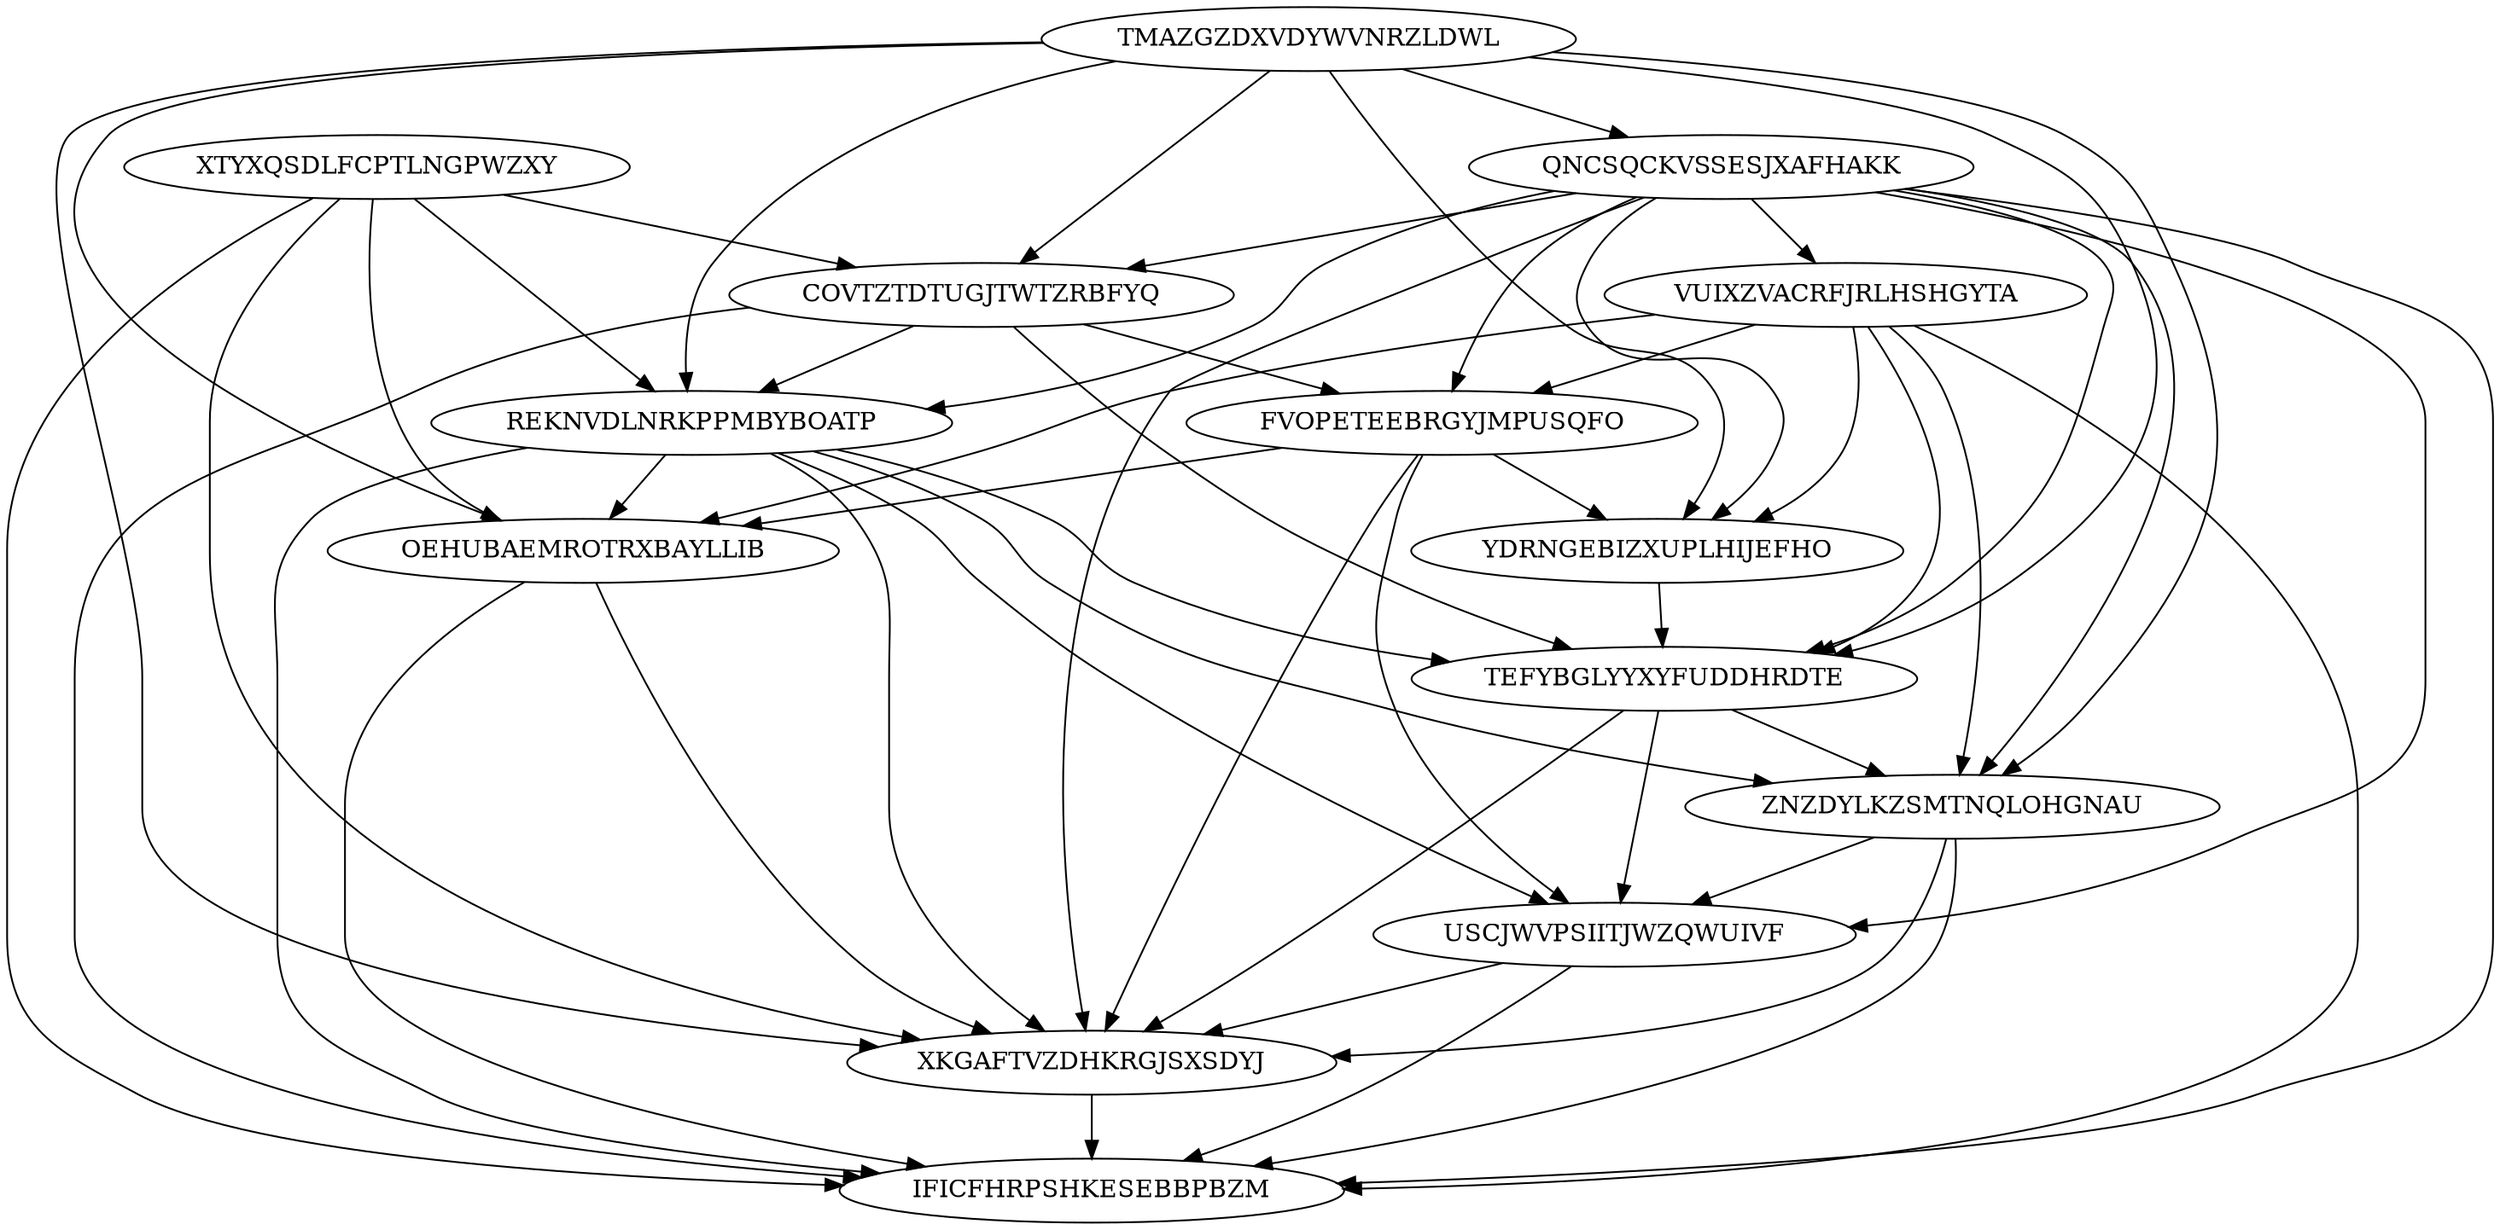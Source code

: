 digraph N14M55 {
	TMAZGZDXVDYWVNRZLDWL	[Weight=15];
	XTYXQSDLFCPTLNGPWZXY	[Weight=11];
	QNCSQCKVSSESJXAFHAKK	[Weight=12];
	COVTZTDTUGJTWTZRBFYQ	[Weight=14];
	REKNVDLNRKPPMBYBOATP	[Weight=17];
	VUIXZVACRFJRLHSHGYTA	[Weight=17];
	FVOPETEEBRGYJMPUSQFO	[Weight=10];
	OEHUBAEMROTRXBAYLLIB	[Weight=17];
	YDRNGEBIZXUPLHIJEFHO	[Weight=16];
	TEFYBGLYYXYFUDDHRDTE	[Weight=12];
	ZNZDYLKZSMTNQLOHGNAU	[Weight=15];
	USCJWVPSIITJWZQWUIVF	[Weight=19];
	XKGAFTVZDHKRGJSXSDYJ	[Weight=12];
	IFICFHRPSHKESEBBPBZM	[Weight=15];
	XTYXQSDLFCPTLNGPWZXY -> IFICFHRPSHKESEBBPBZM [Weight=17];
	REKNVDLNRKPPMBYBOATP -> TEFYBGLYYXYFUDDHRDTE [Weight=13];
	REKNVDLNRKPPMBYBOATP -> XKGAFTVZDHKRGJSXSDYJ [Weight=18];
	OEHUBAEMROTRXBAYLLIB -> IFICFHRPSHKESEBBPBZM [Weight=12];
	QNCSQCKVSSESJXAFHAKK -> COVTZTDTUGJTWTZRBFYQ [Weight=16];
	TMAZGZDXVDYWVNRZLDWL -> TEFYBGLYYXYFUDDHRDTE [Weight=17];
	XTYXQSDLFCPTLNGPWZXY -> OEHUBAEMROTRXBAYLLIB [Weight=11];
	VUIXZVACRFJRLHSHGYTA -> OEHUBAEMROTRXBAYLLIB [Weight=10];
	TEFYBGLYYXYFUDDHRDTE -> USCJWVPSIITJWZQWUIVF [Weight=10];
	QNCSQCKVSSESJXAFHAKK -> ZNZDYLKZSMTNQLOHGNAU [Weight=15];
	ZNZDYLKZSMTNQLOHGNAU -> USCJWVPSIITJWZQWUIVF [Weight=10];
	FVOPETEEBRGYJMPUSQFO -> XKGAFTVZDHKRGJSXSDYJ [Weight=15];
	YDRNGEBIZXUPLHIJEFHO -> TEFYBGLYYXYFUDDHRDTE [Weight=14];
	COVTZTDTUGJTWTZRBFYQ -> TEFYBGLYYXYFUDDHRDTE [Weight=16];
	VUIXZVACRFJRLHSHGYTA -> TEFYBGLYYXYFUDDHRDTE [Weight=12];
	TEFYBGLYYXYFUDDHRDTE -> XKGAFTVZDHKRGJSXSDYJ [Weight=17];
	QNCSQCKVSSESJXAFHAKK -> XKGAFTVZDHKRGJSXSDYJ [Weight=12];
	REKNVDLNRKPPMBYBOATP -> USCJWVPSIITJWZQWUIVF [Weight=16];
	QNCSQCKVSSESJXAFHAKK -> IFICFHRPSHKESEBBPBZM [Weight=18];
	QNCSQCKVSSESJXAFHAKK -> USCJWVPSIITJWZQWUIVF [Weight=18];
	TMAZGZDXVDYWVNRZLDWL -> REKNVDLNRKPPMBYBOATP [Weight=20];
	REKNVDLNRKPPMBYBOATP -> ZNZDYLKZSMTNQLOHGNAU [Weight=17];
	TMAZGZDXVDYWVNRZLDWL -> QNCSQCKVSSESJXAFHAKK [Weight=20];
	COVTZTDTUGJTWTZRBFYQ -> IFICFHRPSHKESEBBPBZM [Weight=15];
	REKNVDLNRKPPMBYBOATP -> IFICFHRPSHKESEBBPBZM [Weight=18];
	FVOPETEEBRGYJMPUSQFO -> OEHUBAEMROTRXBAYLLIB [Weight=17];
	QNCSQCKVSSESJXAFHAKK -> FVOPETEEBRGYJMPUSQFO [Weight=14];
	FVOPETEEBRGYJMPUSQFO -> USCJWVPSIITJWZQWUIVF [Weight=11];
	ZNZDYLKZSMTNQLOHGNAU -> XKGAFTVZDHKRGJSXSDYJ [Weight=18];
	XTYXQSDLFCPTLNGPWZXY -> XKGAFTVZDHKRGJSXSDYJ [Weight=11];
	COVTZTDTUGJTWTZRBFYQ -> REKNVDLNRKPPMBYBOATP [Weight=10];
	TMAZGZDXVDYWVNRZLDWL -> XKGAFTVZDHKRGJSXSDYJ [Weight=14];
	COVTZTDTUGJTWTZRBFYQ -> FVOPETEEBRGYJMPUSQFO [Weight=10];
	USCJWVPSIITJWZQWUIVF -> XKGAFTVZDHKRGJSXSDYJ [Weight=17];
	VUIXZVACRFJRLHSHGYTA -> IFICFHRPSHKESEBBPBZM [Weight=19];
	QNCSQCKVSSESJXAFHAKK -> YDRNGEBIZXUPLHIJEFHO [Weight=15];
	XTYXQSDLFCPTLNGPWZXY -> COVTZTDTUGJTWTZRBFYQ [Weight=19];
	VUIXZVACRFJRLHSHGYTA -> YDRNGEBIZXUPLHIJEFHO [Weight=20];
	QNCSQCKVSSESJXAFHAKK -> VUIXZVACRFJRLHSHGYTA [Weight=19];
	TMAZGZDXVDYWVNRZLDWL -> ZNZDYLKZSMTNQLOHGNAU [Weight=19];
	XTYXQSDLFCPTLNGPWZXY -> REKNVDLNRKPPMBYBOATP [Weight=12];
	TMAZGZDXVDYWVNRZLDWL -> YDRNGEBIZXUPLHIJEFHO [Weight=14];
	TMAZGZDXVDYWVNRZLDWL -> OEHUBAEMROTRXBAYLLIB [Weight=18];
	REKNVDLNRKPPMBYBOATP -> OEHUBAEMROTRXBAYLLIB [Weight=15];
	QNCSQCKVSSESJXAFHAKK -> TEFYBGLYYXYFUDDHRDTE [Weight=20];
	ZNZDYLKZSMTNQLOHGNAU -> IFICFHRPSHKESEBBPBZM [Weight=15];
	VUIXZVACRFJRLHSHGYTA -> FVOPETEEBRGYJMPUSQFO [Weight=19];
	OEHUBAEMROTRXBAYLLIB -> XKGAFTVZDHKRGJSXSDYJ [Weight=12];
	TMAZGZDXVDYWVNRZLDWL -> COVTZTDTUGJTWTZRBFYQ [Weight=17];
	USCJWVPSIITJWZQWUIVF -> IFICFHRPSHKESEBBPBZM [Weight=14];
	FVOPETEEBRGYJMPUSQFO -> YDRNGEBIZXUPLHIJEFHO [Weight=18];
	XKGAFTVZDHKRGJSXSDYJ -> IFICFHRPSHKESEBBPBZM [Weight=10];
	TEFYBGLYYXYFUDDHRDTE -> ZNZDYLKZSMTNQLOHGNAU [Weight=16];
	VUIXZVACRFJRLHSHGYTA -> ZNZDYLKZSMTNQLOHGNAU [Weight=10];
	QNCSQCKVSSESJXAFHAKK -> REKNVDLNRKPPMBYBOATP [Weight=13];
}

